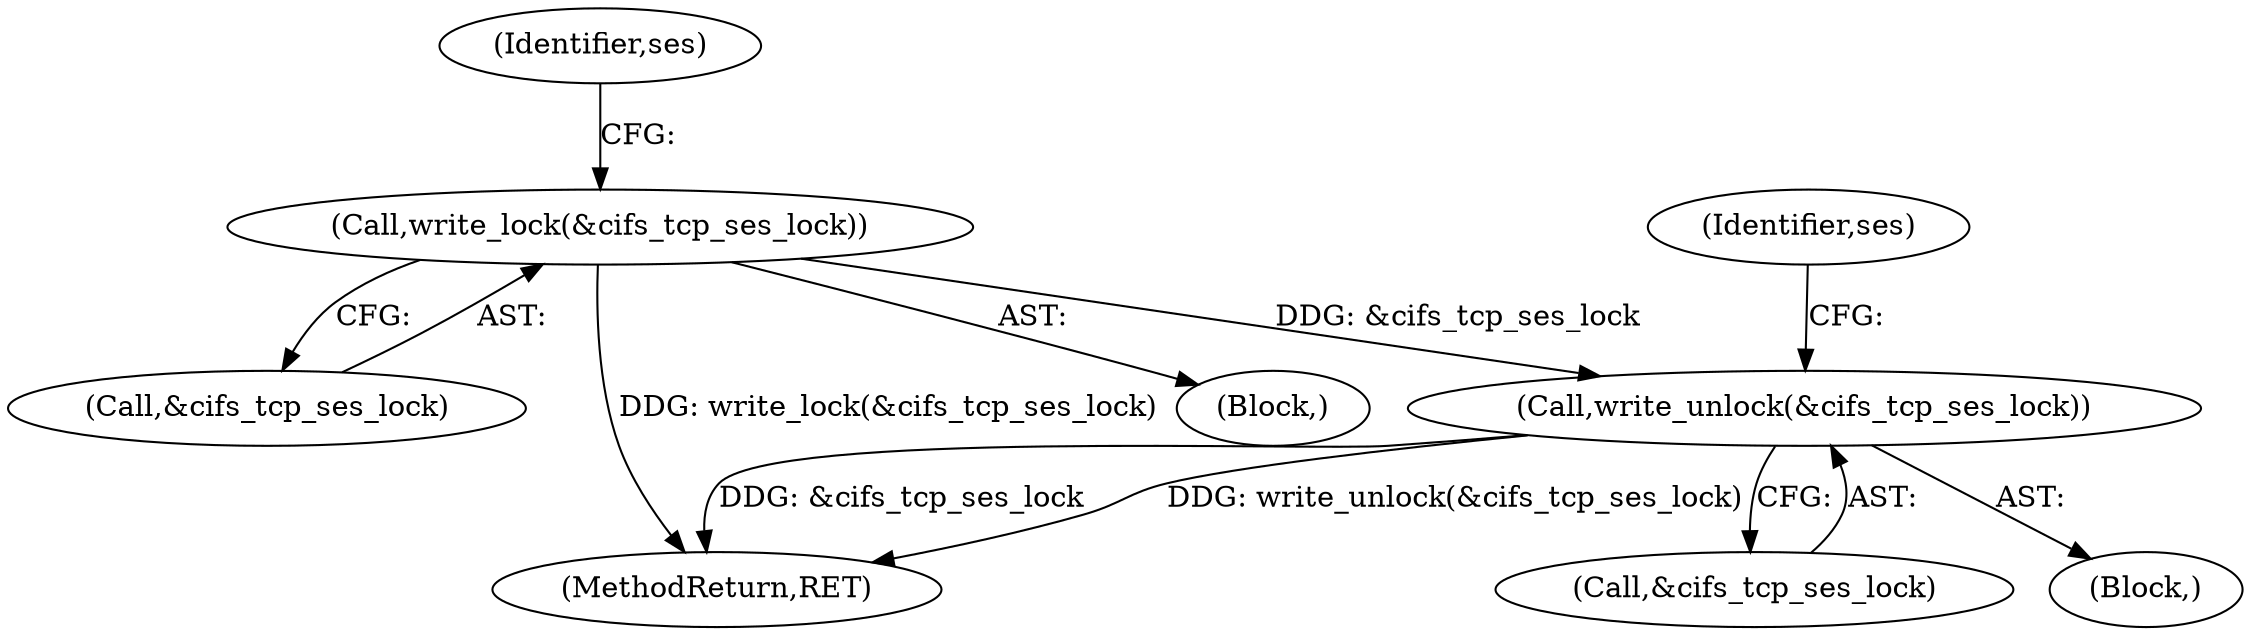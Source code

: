 digraph "0_linux_4ff67b720c02c36e54d55b88c2931879b7db1cd2@API" {
"1000122" [label="(Call,write_unlock(&cifs_tcp_ses_lock))"];
"1000106" [label="(Call,write_lock(&cifs_tcp_ses_lock))"];
"1000109" [label="(Block,)"];
"1000126" [label="(Identifier,ses)"];
"1000106" [label="(Call,write_lock(&cifs_tcp_ses_lock))"];
"1000107" [label="(Call,&cifs_tcp_ses_lock)"];
"1000132" [label="(MethodReturn,RET)"];
"1000113" [label="(Identifier,ses)"];
"1000123" [label="(Call,&cifs_tcp_ses_lock)"];
"1000103" [label="(Block,)"];
"1000122" [label="(Call,write_unlock(&cifs_tcp_ses_lock))"];
"1000122" -> "1000109"  [label="AST: "];
"1000122" -> "1000123"  [label="CFG: "];
"1000123" -> "1000122"  [label="AST: "];
"1000126" -> "1000122"  [label="CFG: "];
"1000122" -> "1000132"  [label="DDG: &cifs_tcp_ses_lock"];
"1000122" -> "1000132"  [label="DDG: write_unlock(&cifs_tcp_ses_lock)"];
"1000106" -> "1000122"  [label="DDG: &cifs_tcp_ses_lock"];
"1000106" -> "1000103"  [label="AST: "];
"1000106" -> "1000107"  [label="CFG: "];
"1000107" -> "1000106"  [label="AST: "];
"1000113" -> "1000106"  [label="CFG: "];
"1000106" -> "1000132"  [label="DDG: write_lock(&cifs_tcp_ses_lock)"];
}
